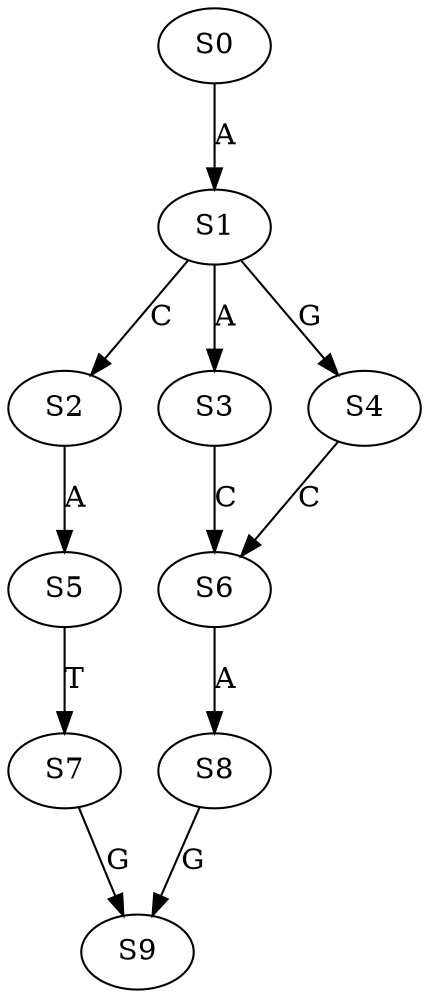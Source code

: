 strict digraph  {
	S0 -> S1 [ label = A ];
	S1 -> S2 [ label = C ];
	S1 -> S3 [ label = A ];
	S1 -> S4 [ label = G ];
	S2 -> S5 [ label = A ];
	S3 -> S6 [ label = C ];
	S4 -> S6 [ label = C ];
	S5 -> S7 [ label = T ];
	S6 -> S8 [ label = A ];
	S7 -> S9 [ label = G ];
	S8 -> S9 [ label = G ];
}

